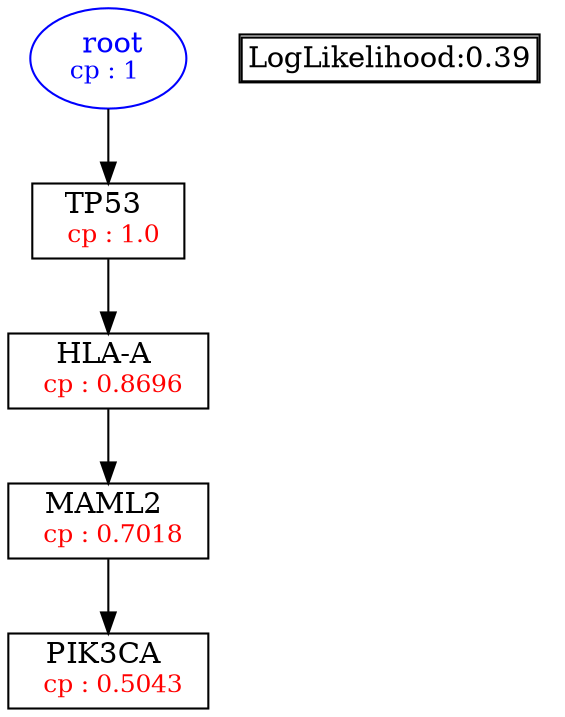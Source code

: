 digraph tree {
    "root" [label=<<font color='Blue'> root</font><br/><font color='Blue' POINT-SIZE='12'>cp : 1 </font>>, shape=oval, color=Blue];
    "S3" [label =<TP53 <br/> <font color='Red' POINT-SIZE='12'> cp : 1.0 </font>>, shape=box];
    "S2" [label =<HLA-A <br/> <font color='Red' POINT-SIZE='12'> cp : 0.8696 </font>>, shape=box];
    "S4" [label =<MAML2 <br/> <font color='Red' POINT-SIZE='12'> cp : 0.7018 </font>>, shape=box];
    "S1" [label =<PIK3CA <br/> <font color='Red' POINT-SIZE='12'> cp : 0.5043 </font>>, shape=box];
    "root" -> "S3";
    "S3" -> "S2";
    "S2" -> "S4";
    "S4" -> "S1";

    node[shape=plaintext]
    fontsize="10"
    struct1 [label=
    <<TABLE BORDER="1" CELLBORDER="1" CELLSPACING="0" >
    <TR><TD ALIGN="LEFT">LogLikelihood:0.39</TD></TR>
    </TABLE>>];

}
